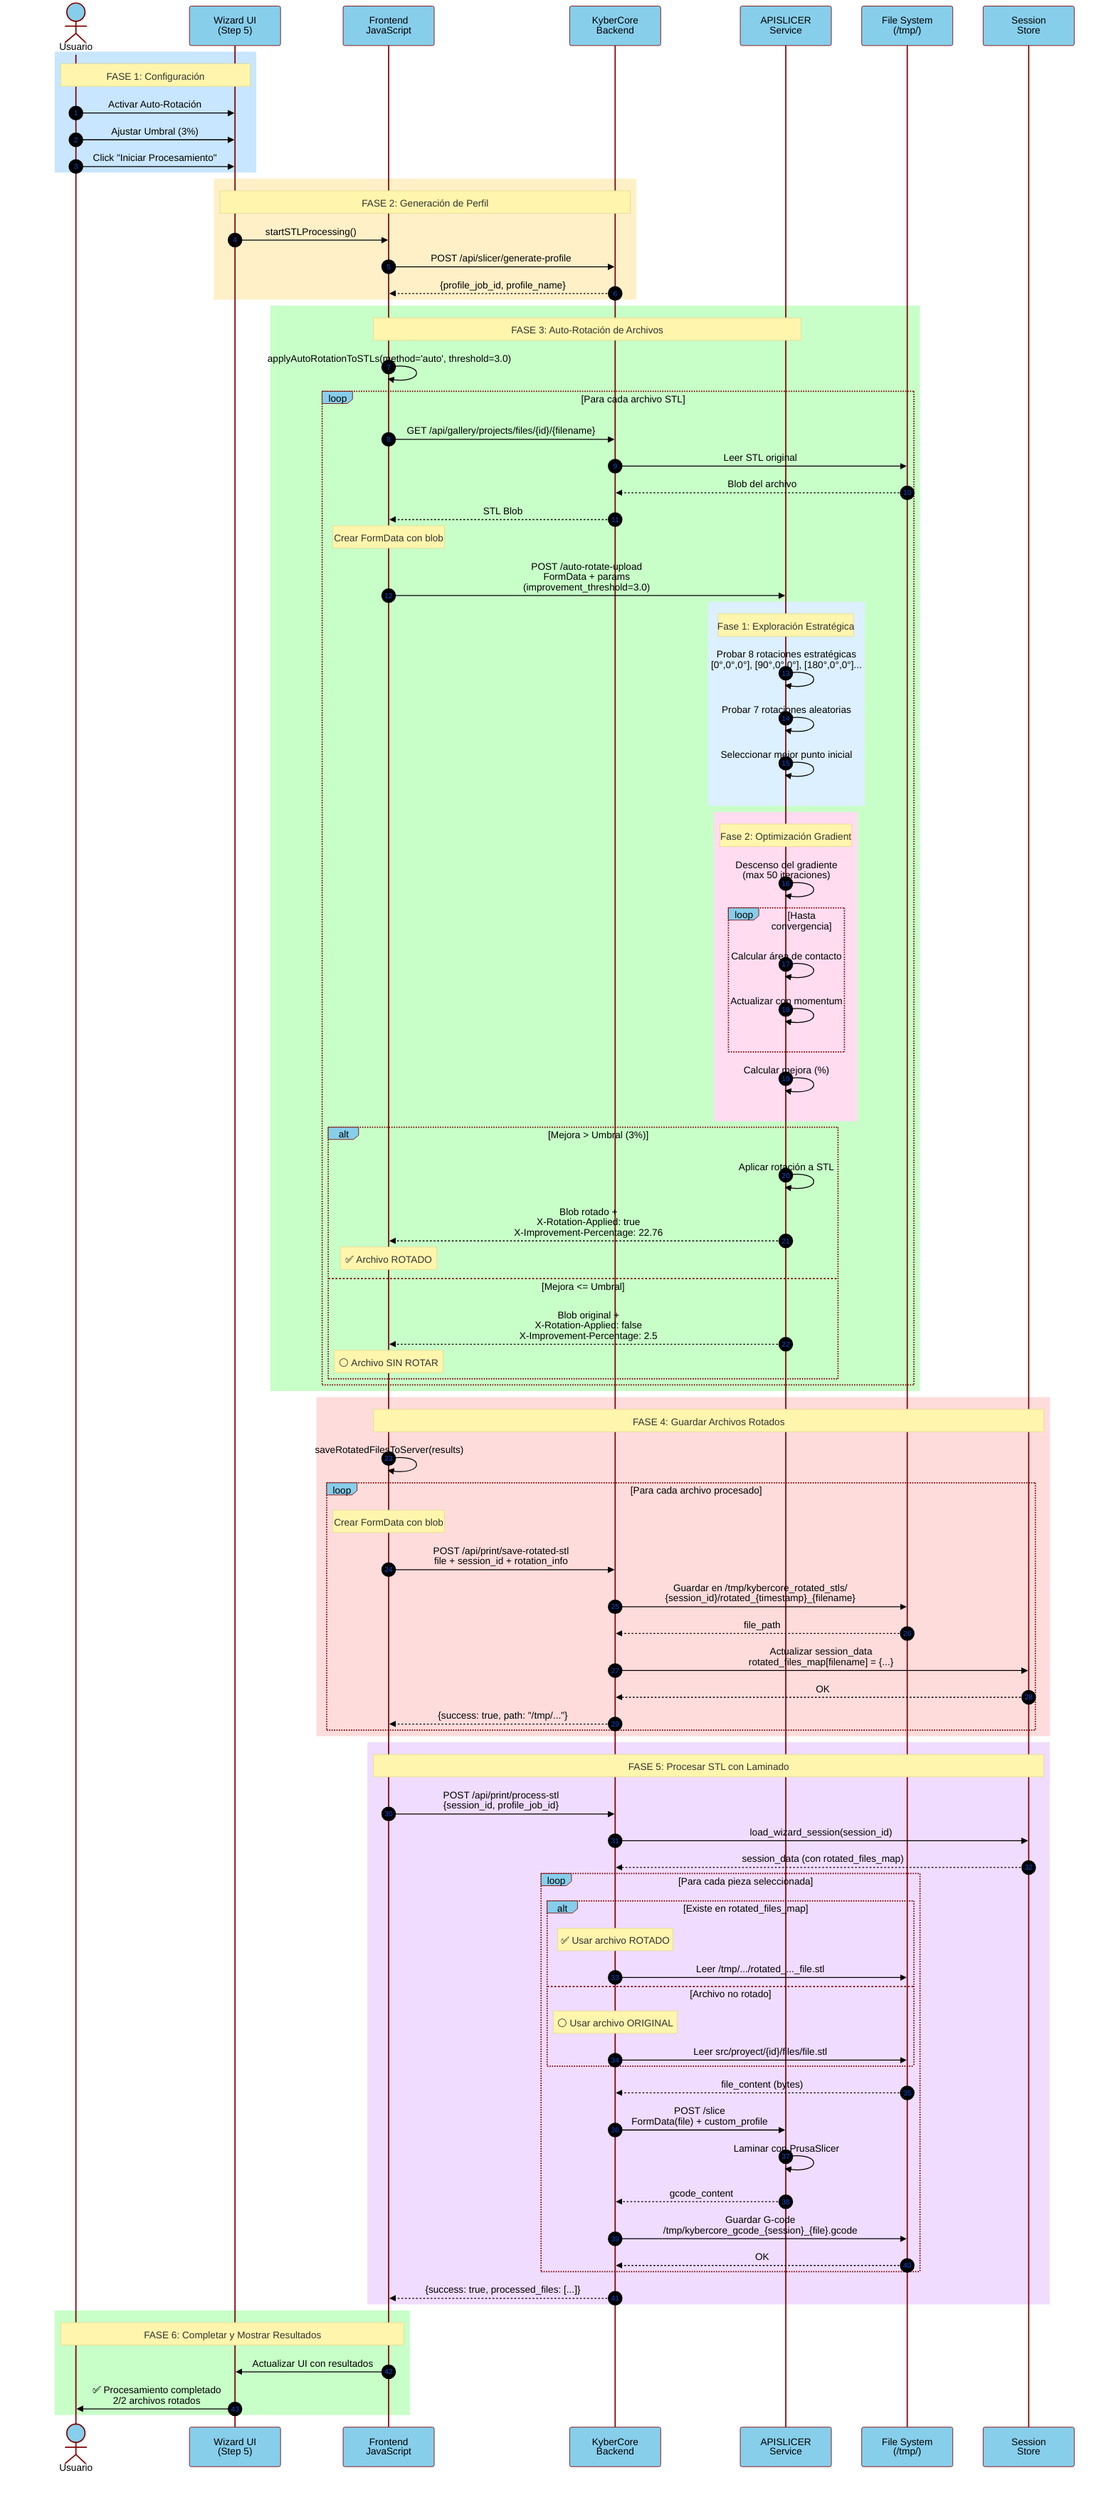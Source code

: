 %%{init: {'theme':'base', 'themeVariables': { 'primaryColor':'#87CEEB','primaryTextColor':'#000','primaryBorderColor':'#7C0000','lineColor':'#F8B229','secondaryColor':'#006100','tertiaryColor':'#fff'}}}%%

sequenceDiagram
    autonumber
    actor Usuario
    participant UI as Wizard UI<br/>(Step 5)
    participant JS as Frontend<br/>JavaScript
    participant API as KyberCore<br/>Backend
    participant APIS as APISLICER<br/>Service
    participant FS as File System<br/>(/tmp/)
    participant Session as Session<br/>Store

    rect rgb(200, 230, 255)
        Note over Usuario,UI: FASE 1: Configuración
        Usuario->>UI: Activar Auto-Rotación
        Usuario->>UI: Ajustar Umbral (3%)
        Usuario->>UI: Click "Iniciar Procesamiento"
    end

    rect rgb(255, 240, 200)
        Note over UI,API: FASE 2: Generación de Perfil
        UI->>JS: startSTLProcessing()
        JS->>API: POST /api/slicer/generate-profile
        API-->>JS: {profile_job_id, profile_name}
    end

    rect rgb(200, 255, 200)
        Note over JS,APIS: FASE 3: Auto-Rotación de Archivos
        JS->>JS: applyAutoRotationToSTLs(method='auto', threshold=3.0)
        
        loop Para cada archivo STL
            JS->>API: GET /api/gallery/projects/files/{id}/{filename}
            API->>FS: Leer STL original
            FS-->>API: Blob del archivo
            API-->>JS: STL Blob
            
            Note over JS: Crear FormData con blob
            
            JS->>APIS: POST /auto-rotate-upload<br/>FormData + params<br/>(improvement_threshold=3.0)
            
            rect rgb(220, 240, 255)
                Note over APIS: Fase 1: Exploración Estratégica
                APIS->>APIS: Probar 8 rotaciones estratégicas<br/>[0°,0°,0°], [90°,0°,0°], [180°,0°,0°]...
                APIS->>APIS: Probar 7 rotaciones aleatorias
                APIS->>APIS: Seleccionar mejor punto inicial
            end
            
            rect rgb(255, 220, 240)
                Note over APIS: Fase 2: Optimización Gradient
                APIS->>APIS: Descenso del gradiente<br/>(max 50 iteraciones)
                loop Hasta convergencia
                    APIS->>APIS: Calcular área de contacto
                    APIS->>APIS: Actualizar con momentum
                end
                APIS->>APIS: Calcular mejora (%)
            end
            
            alt Mejora > Umbral (3%)
                APIS->>APIS: Aplicar rotación a STL
                APIS-->>JS: Blob rotado +<br/>X-Rotation-Applied: true<br/>X-Improvement-Percentage: 22.76
                Note over JS: ✅ Archivo ROTADO
            else Mejora <= Umbral
                APIS-->>JS: Blob original +<br/>X-Rotation-Applied: false<br/>X-Improvement-Percentage: 2.5
                Note over JS: ⚪ Archivo SIN ROTAR
            end
        end
    end

    rect rgb(255, 220, 220)
        Note over JS,Session: FASE 4: Guardar Archivos Rotados
        JS->>JS: saveRotatedFilesToServer(results)
        
        loop Para cada archivo procesado
            Note over JS: Crear FormData con blob
            JS->>API: POST /api/print/save-rotated-stl<br/>file + session_id + rotation_info
            
            API->>FS: Guardar en /tmp/kybercore_rotated_stls/<br/>{session_id}/rotated_{timestamp}_{filename}
            FS-->>API: file_path
            
            API->>Session: Actualizar session_data<br/>rotated_files_map[filename] = {...}
            Session-->>API: OK
            
            API-->>JS: {success: true, path: "/tmp/..."}
        end
    end

    rect rgb(240, 220, 255)
        Note over JS,Session: FASE 5: Procesar STL con Laminado
        JS->>API: POST /api/print/process-stl<br/>{session_id, profile_job_id}
        
        API->>Session: load_wizard_session(session_id)
        Session-->>API: session_data (con rotated_files_map)
        
        loop Para cada pieza seleccionada
            alt Existe en rotated_files_map
                Note over API: ✅ Usar archivo ROTADO
                API->>FS: Leer /tmp/.../rotated_..._file.stl
            else Archivo no rotado
                Note over API: ⚪ Usar archivo ORIGINAL
                API->>FS: Leer src/proyect/{id}/files/file.stl
            end
            
            FS-->>API: file_content (bytes)
            
            API->>APIS: POST /slice<br/>FormData(file) + custom_profile
            APIS->>APIS: Laminar con PrusaSlicer
            APIS-->>API: gcode_content
            
            API->>FS: Guardar G-code<br/>/tmp/kybercore_gcode_{session}_{file}.gcode
            FS-->>API: OK
        end
        
        API-->>JS: {success: true, processed_files: [...]}
    end

    rect rgb(200, 255, 200)
        Note over JS,Usuario: FASE 6: Completar y Mostrar Resultados
        JS->>UI: Actualizar UI con resultados
        UI->>Usuario: ✅ Procesamiento completado<br/>2/2 archivos rotados
    end